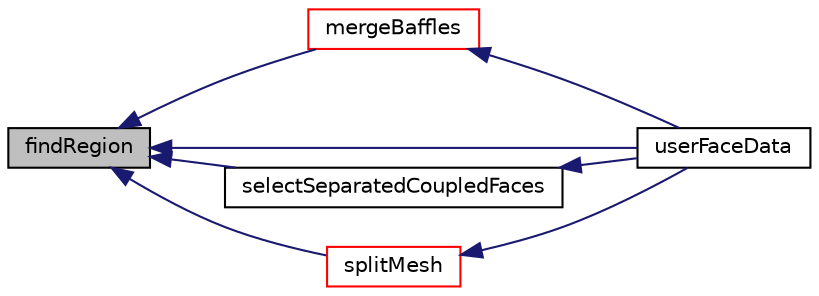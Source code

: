 digraph "findRegion"
{
  bgcolor="transparent";
  edge [fontname="Helvetica",fontsize="10",labelfontname="Helvetica",labelfontsize="10"];
  node [fontname="Helvetica",fontsize="10",shape=record];
  rankdir="LR";
  Node11621 [label="findRegion",height=0.2,width=0.4,color="black", fillcolor="grey75", style="filled", fontcolor="black"];
  Node11621 -> Node11622 [dir="back",color="midnightblue",fontsize="10",style="solid",fontname="Helvetica"];
  Node11622 [label="mergeBaffles",height=0.2,width=0.4,color="red",URL="$a25857.html#aa959f1ef1377d3a4eaac5ff099280e50",tooltip="Merge baffles. Gets pairs of faces. "];
  Node11622 -> Node11624 [dir="back",color="midnightblue",fontsize="10",style="solid",fontname="Helvetica"];
  Node11624 [label="userFaceData",height=0.2,width=0.4,color="black",URL="$a25857.html#a2cb6efa4184bedfbed60b069881c26a3"];
  Node11621 -> Node11627 [dir="back",color="midnightblue",fontsize="10",style="solid",fontname="Helvetica"];
  Node11627 [label="selectSeparatedCoupledFaces",height=0.2,width=0.4,color="black",URL="$a25857.html#aad0ec878ae0c1b6970b67d1213bc3ab1",tooltip="Select coupled faces that are not collocated. "];
  Node11627 -> Node11624 [dir="back",color="midnightblue",fontsize="10",style="solid",fontname="Helvetica"];
  Node11621 -> Node11628 [dir="back",color="midnightblue",fontsize="10",style="solid",fontname="Helvetica"];
  Node11628 [label="splitMesh",height=0.2,width=0.4,color="red",URL="$a25857.html#a08f4ea0b833b94c474aa41d492a55d31",tooltip="Split off (with optional buffer layers) unreachable areas. "];
  Node11628 -> Node11624 [dir="back",color="midnightblue",fontsize="10",style="solid",fontname="Helvetica"];
  Node11621 -> Node11624 [dir="back",color="midnightblue",fontsize="10",style="solid",fontname="Helvetica"];
}
